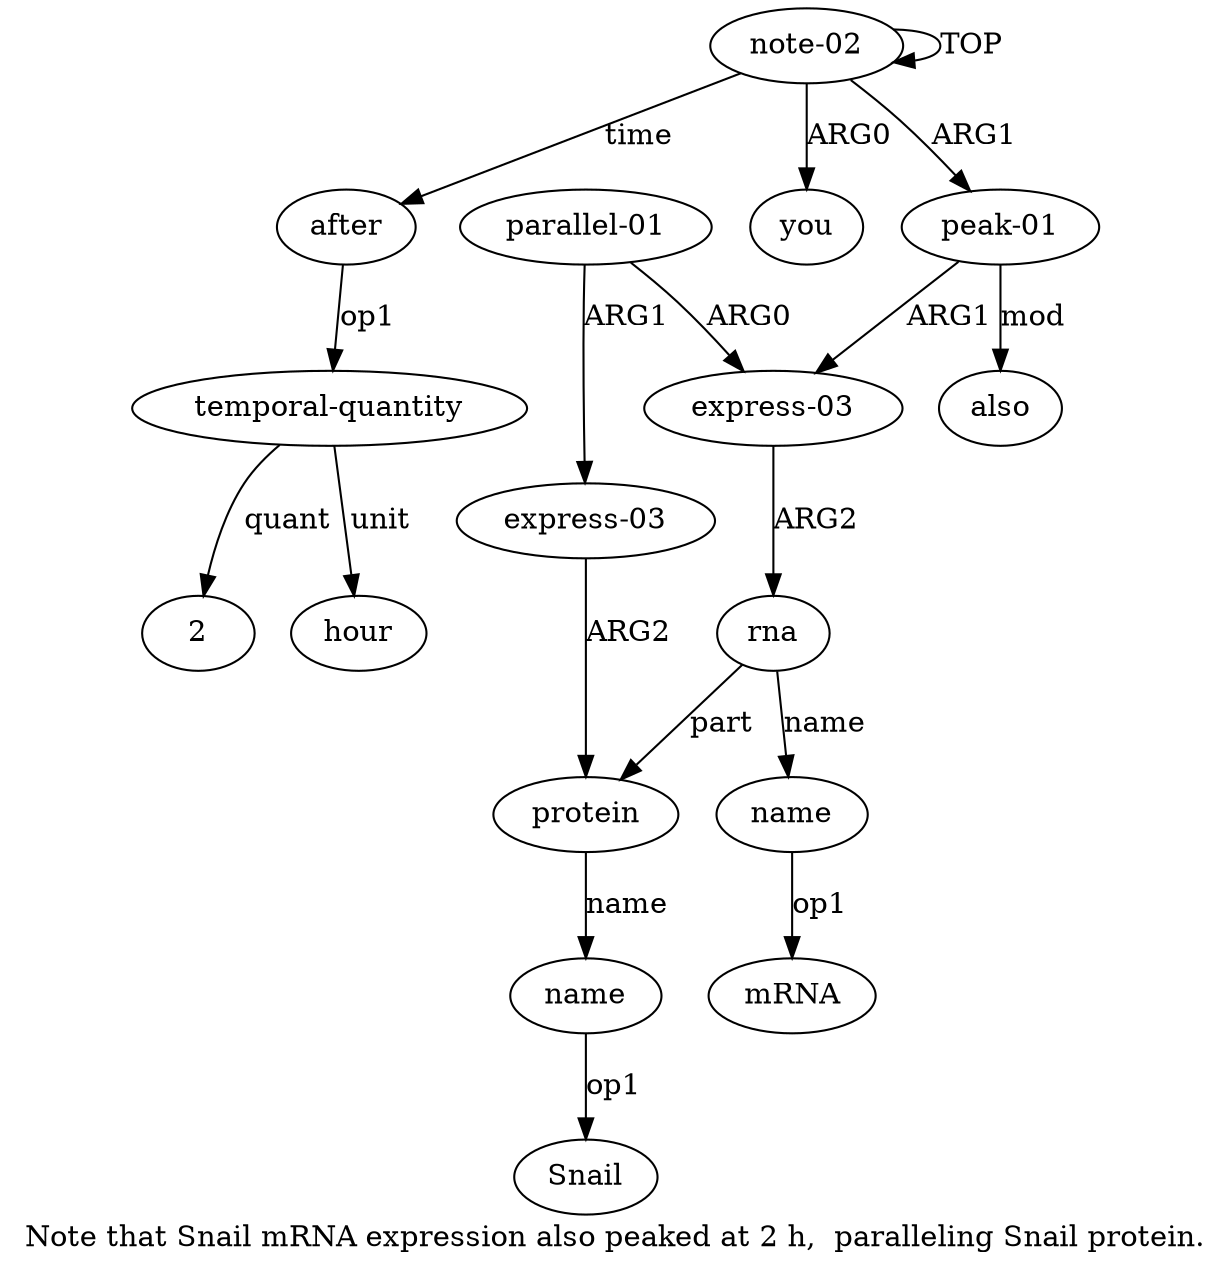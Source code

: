digraph  {
	graph [label="Note that Snail mRNA expression also peaked at 2 h,  paralleling Snail protein."];
	node [label="\N"];
	"a5 mRNA"	 [color=black,
		gold_ind=-1,
		gold_label=mRNA,
		label=mRNA,
		test_ind=-1,
		test_label=mRNA];
	a11	 [color=black,
		gold_ind=11,
		gold_label=after,
		label=after,
		test_ind=11,
		test_label=after];
	a12	 [color=black,
		gold_ind=12,
		gold_label="temporal-quantity",
		label="temporal-quantity",
		test_ind=12,
		test_label="temporal-quantity"];
	a11 -> a12 [key=0,
	color=black,
	gold_label=op1,
	label=op1,
	test_label=op1];
a10 [color=black,
	gold_ind=10,
	gold_label=also,
	label=also,
	test_ind=10,
	test_label=also];
a13 [color=black,
	gold_ind=13,
	gold_label=hour,
	label=hour,
	test_ind=13,
	test_label=hour];
a12 -> a13 [key=0,
color=black,
gold_label=unit,
label=unit,
test_label=unit];
"a12 2" [color=black,
gold_ind=-1,
gold_label=2,
label=2,
test_ind=-1,
test_label=2];
a12 -> "a12 2" [key=0,
color=black,
gold_label=quant,
label=quant,
test_label=quant];
"a7 Snail" [color=black,
gold_ind=-1,
gold_label=Snail,
label=Snail,
test_ind=-1,
test_label=Snail];
a1 [color=black,
gold_ind=1,
gold_label=you,
label=you,
test_ind=1,
test_label=you];
a0 [color=black,
gold_ind=0,
gold_label="note-02",
label="note-02",
test_ind=0,
test_label="note-02"];
a0 -> a11 [key=0,
color=black,
gold_label=time,
label=time,
test_label=time];
a0 -> a1 [key=0,
color=black,
gold_label=ARG0,
label=ARG0,
test_label=ARG0];
a0 -> a0 [key=0,
color=black,
gold_label=TOP,
label=TOP,
test_label=TOP];
a2 [color=black,
gold_ind=2,
gold_label="peak-01",
label="peak-01",
test_ind=2,
test_label="peak-01"];
a0 -> a2 [key=0,
color=black,
gold_label=ARG1,
label=ARG1,
test_label=ARG1];
a3 [color=black,
gold_ind=3,
gold_label="express-03",
label="express-03",
test_ind=3,
test_label="express-03"];
a4 [color=black,
gold_ind=4,
gold_label=rna,
label=rna,
test_ind=4,
test_label=rna];
a3 -> a4 [key=0,
color=black,
gold_label=ARG2,
label=ARG2,
test_label=ARG2];
a2 -> a10 [key=0,
color=black,
gold_label=mod,
label=mod,
test_label=mod];
a2 -> a3 [key=0,
color=black,
gold_label=ARG1,
label=ARG1,
test_label=ARG1];
a5 [color=black,
gold_ind=5,
gold_label=name,
label=name,
test_ind=5,
test_label=name];
a5 -> "a5 mRNA" [key=0,
color=black,
gold_label=op1,
label=op1,
test_label=op1];
a4 -> a5 [key=0,
color=black,
gold_label=name,
label=name,
test_label=name];
a6 [color=black,
gold_ind=6,
gold_label=protein,
label=protein,
test_ind=6,
test_label=protein];
a4 -> a6 [key=0,
color=black,
gold_label=part,
label=part,
test_label=part];
a7 [color=black,
gold_ind=7,
gold_label=name,
label=name,
test_ind=7,
test_label=name];
a7 -> "a7 Snail" [key=0,
color=black,
gold_label=op1,
label=op1,
test_label=op1];
a6 -> a7 [key=0,
color=black,
gold_label=name,
label=name,
test_label=name];
a9 [color=black,
gold_ind=9,
gold_label="express-03",
label="express-03",
test_ind=9,
test_label="express-03"];
a9 -> a6 [key=0,
color=black,
gold_label=ARG2,
label=ARG2,
test_label=ARG2];
a8 [color=black,
gold_ind=8,
gold_label="parallel-01",
label="parallel-01",
test_ind=8,
test_label="parallel-01"];
a8 -> a3 [key=0,
color=black,
gold_label=ARG0,
label=ARG0,
test_label=ARG0];
a8 -> a9 [key=0,
color=black,
gold_label=ARG1,
label=ARG1,
test_label=ARG1];
}
